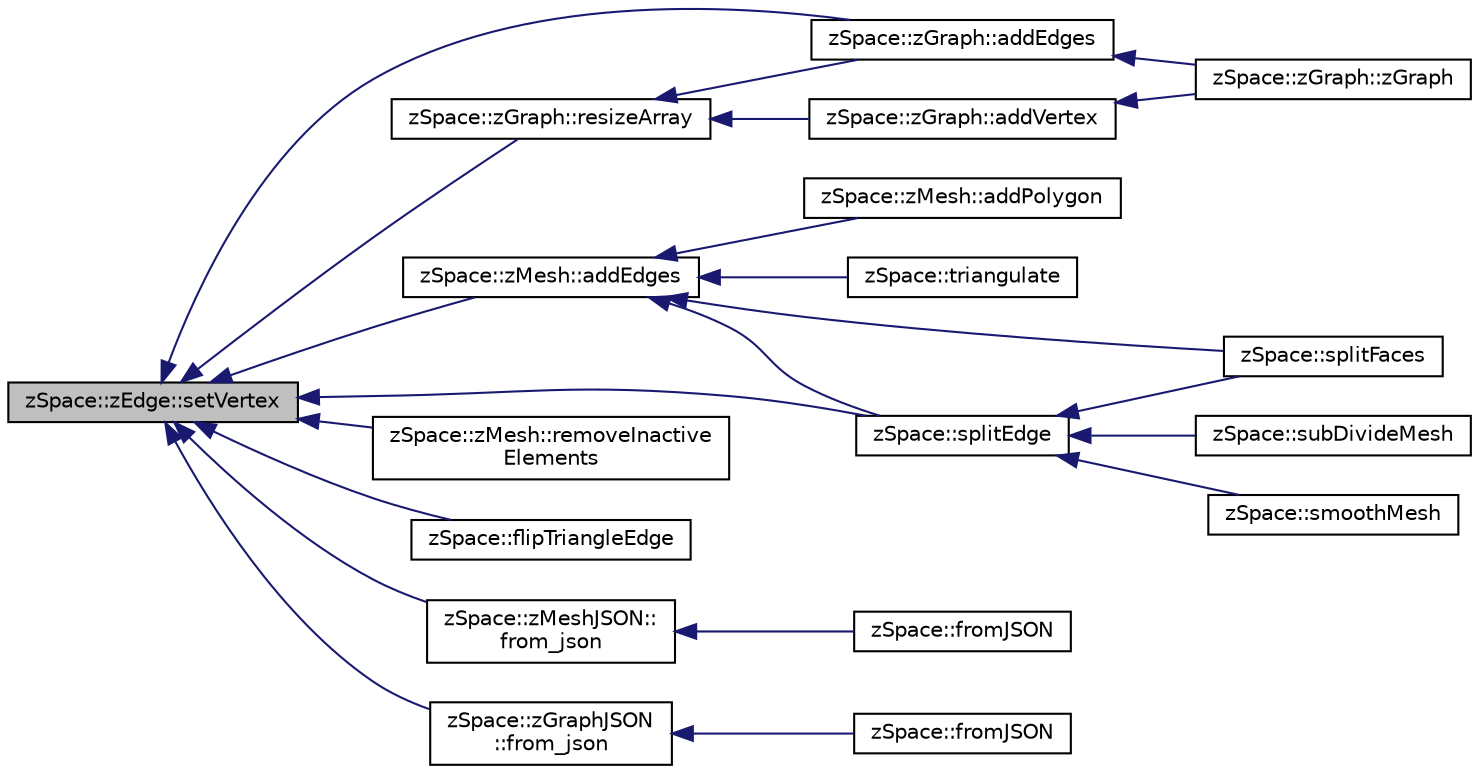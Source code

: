 digraph "zSpace::zEdge::setVertex"
{
  edge [fontname="Helvetica",fontsize="10",labelfontname="Helvetica",labelfontsize="10"];
  node [fontname="Helvetica",fontsize="10",shape=record];
  rankdir="LR";
  Node379 [label="zSpace::zEdge::setVertex",height=0.2,width=0.4,color="black", fillcolor="grey75", style="filled", fontcolor="black"];
  Node379 -> Node380 [dir="back",color="midnightblue",fontsize="10",style="solid",fontname="Helvetica"];
  Node380 [label="zSpace::zGraph::addEdges",height=0.2,width=0.4,color="black", fillcolor="white", style="filled",URL="$classz_space_1_1z_graph.html#a821941b26e312ab5015ae34fecbd43b3",tooltip="This method adds an edge and its symmetry edge to the edges array. "];
  Node380 -> Node381 [dir="back",color="midnightblue",fontsize="10",style="solid",fontname="Helvetica"];
  Node381 [label="zSpace::zGraph::zGraph",height=0.2,width=0.4,color="black", fillcolor="white", style="filled",URL="$classz_space_1_1z_graph.html#a7a53b68f1efa596293b85259464cf3ff",tooltip="Overloaded constructor. "];
  Node379 -> Node382 [dir="back",color="midnightblue",fontsize="10",style="solid",fontname="Helvetica"];
  Node382 [label="zSpace::zGraph::resizeArray",height=0.2,width=0.4,color="black", fillcolor="white", style="filled",URL="$classz_space_1_1z_graph.html#a8b28611b85ceff8555b9230e3af6f47a",tooltip="This method resizes the array connected with the input type to the specified newSize. "];
  Node382 -> Node383 [dir="back",color="midnightblue",fontsize="10",style="solid",fontname="Helvetica"];
  Node383 [label="zSpace::zGraph::addVertex",height=0.2,width=0.4,color="black", fillcolor="white", style="filled",URL="$classz_space_1_1z_graph.html#acf5cd0b78050f671984cfc4341de8b32",tooltip="This method adds a vertex to the vertices array. "];
  Node383 -> Node381 [dir="back",color="midnightblue",fontsize="10",style="solid",fontname="Helvetica"];
  Node382 -> Node380 [dir="back",color="midnightblue",fontsize="10",style="solid",fontname="Helvetica"];
  Node379 -> Node384 [dir="back",color="midnightblue",fontsize="10",style="solid",fontname="Helvetica"];
  Node384 [label="zSpace::zMesh::addEdges",height=0.2,width=0.4,color="black", fillcolor="white", style="filled",URL="$classz_space_1_1z_mesh.html#ad1defab345c4b6e08269afd38c1b4db3",tooltip="This method adds an edge and its symmetry edge to the edges array. "];
  Node384 -> Node385 [dir="back",color="midnightblue",fontsize="10",style="solid",fontname="Helvetica"];
  Node385 [label="zSpace::zMesh::addPolygon",height=0.2,width=0.4,color="black", fillcolor="white", style="filled",URL="$classz_space_1_1z_mesh.html#ada4fb88bb2402a06f75d730e23597407",tooltip="This method adds a face to the faces array and updates the pointers of vertices, edges and polygons o..."];
  Node384 -> Node386 [dir="back",color="midnightblue",fontsize="10",style="solid",fontname="Helvetica"];
  Node386 [label="zSpace::triangulate",height=0.2,width=0.4,color="black", fillcolor="white", style="filled",URL="$group__z_mesh_modifiers.html#ga75ee8f140a3311506a932b866523a1de",tooltip="This method triangulates the input mesh. "];
  Node384 -> Node387 [dir="back",color="midnightblue",fontsize="10",style="solid",fontname="Helvetica"];
  Node387 [label="zSpace::splitEdge",height=0.2,width=0.4,color="black", fillcolor="white", style="filled",URL="$group__z_mesh_modifiers.html#ga2259376b4c9c7cebc97c491574a47e24",tooltip="This method splits an edge and inserts a vertex along the edge at the input factor. "];
  Node387 -> Node388 [dir="back",color="midnightblue",fontsize="10",style="solid",fontname="Helvetica"];
  Node388 [label="zSpace::splitFaces",height=0.2,width=0.4,color="black", fillcolor="white", style="filled",URL="$group__z_mesh_modifiers.html#gaeda022d590a10b38c94e75bc0e278d80",tooltip="This method splits a set of edges and faces of a mesh in a continuous manner. "];
  Node387 -> Node389 [dir="back",color="midnightblue",fontsize="10",style="solid",fontname="Helvetica"];
  Node389 [label="zSpace::subDivideMesh",height=0.2,width=0.4,color="black", fillcolor="white", style="filled",URL="$group__z_mesh_modifiers.html#gaaa9902fbf3ac2600afbf54335c286760",tooltip="This method subdivides all the faces and edges of the mesh. "];
  Node387 -> Node390 [dir="back",color="midnightblue",fontsize="10",style="solid",fontname="Helvetica"];
  Node390 [label="zSpace::smoothMesh",height=0.2,width=0.4,color="black", fillcolor="white", style="filled",URL="$group__z_mesh_modifiers.html#ga41f9be96453c21ac7b33b2991c284775",tooltip="This method applies Catmull-Clark subdivision to the mesh. "];
  Node384 -> Node388 [dir="back",color="midnightblue",fontsize="10",style="solid",fontname="Helvetica"];
  Node379 -> Node391 [dir="back",color="midnightblue",fontsize="10",style="solid",fontname="Helvetica"];
  Node391 [label="zSpace::zMesh::removeInactive\lElements",height=0.2,width=0.4,color="black", fillcolor="white", style="filled",URL="$classz_space_1_1z_mesh.html#ab21d59eecb169921b427a7e766d47aa5",tooltip="This method resizes the array connected with the input type to the specified newSize. "];
  Node379 -> Node387 [dir="back",color="midnightblue",fontsize="10",style="solid",fontname="Helvetica"];
  Node379 -> Node392 [dir="back",color="midnightblue",fontsize="10",style="solid",fontname="Helvetica"];
  Node392 [label="zSpace::flipTriangleEdge",height=0.2,width=0.4,color="black", fillcolor="white", style="filled",URL="$group__z_mesh_modifiers.html#ga23b04bfa34f16159cbc2b1c5e1116f39",tooltip="This method flips the edge shared bettwen two rainglua faces. "];
  Node379 -> Node393 [dir="back",color="midnightblue",fontsize="10",style="solid",fontname="Helvetica"];
  Node393 [label="zSpace::zMeshJSON::\lfrom_json",height=0.2,width=0.4,color="black", fillcolor="white", style="filled",URL="$classz_space_1_1z_mesh_j_s_o_n.html#a50e0cbaadd094cf4f26179cdf23b9464",tooltip="This method creates the HE data structure from JSON file using JSON Modern Library. "];
  Node393 -> Node394 [dir="back",color="midnightblue",fontsize="10",style="solid",fontname="Helvetica"];
  Node394 [label="zSpace::fromJSON",height=0.2,width=0.4,color="black", fillcolor="white", style="filled",URL="$group__z_i_o___mesh.html#gad2f07c6da97272b61502c6fab57d83b0",tooltip="This method imports zMesh from a JSON file format using JSON Modern Library. "];
  Node379 -> Node395 [dir="back",color="midnightblue",fontsize="10",style="solid",fontname="Helvetica"];
  Node395 [label="zSpace::zGraphJSON\l::from_json",height=0.2,width=0.4,color="black", fillcolor="white", style="filled",URL="$classz_space_1_1z_graph_j_s_o_n.html#ad6e1e17a5c3bd52b4433439f13a4b3a4",tooltip="This method creates the zGraph from JSON file using JSON Modern Library. "];
  Node395 -> Node396 [dir="back",color="midnightblue",fontsize="10",style="solid",fontname="Helvetica"];
  Node396 [label="zSpace::fromJSON",height=0.2,width=0.4,color="black", fillcolor="white", style="filled",URL="$group__z_i_o___graph.html#ga72f18c5d3de0d92bea72ed214d7ba159",tooltip="This method imports zGraph from a JSON file format using JSON Modern Library. "];
}
